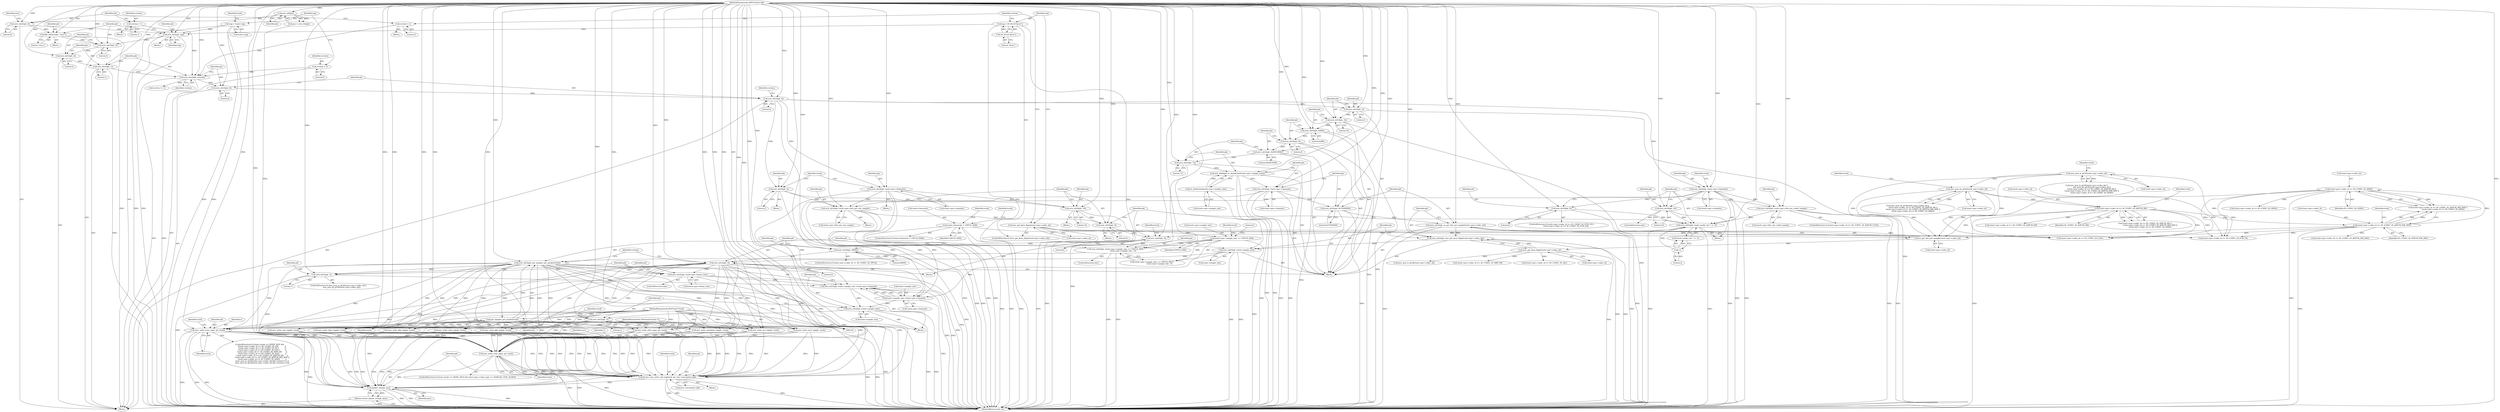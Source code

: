 digraph "1_FFmpeg_fa19fbcf712a6a6cc5a5cfdc3254a97b9bce6582@API" {
"1000612" [label="(Call,mov_write_wave_tag(s, pb, track))"];
"1000121" [label="(MethodParameterIn,AVFormatContext *s)"];
"1000314" [label="(Call,avio_wb32(pb, get_samples_per_packet(track)))"];
"1000309" [label="(Call,avio_wb32(pb, track->sample_size))"];
"1000301" [label="(Call,avio_wb32(pb, mov_get_lpcm_flags(track->par->codec_id)))"];
"1000293" [label="(Call,avio_wb32(pb, av_get_bits_per_sample(track->par->codec_id)))"];
"1000290" [label="(Call,avio_wb32(pb, 0x7F000000))"];
"1000283" [label="(Call,avio_wb32(pb, track->par->channels))"];
"1000275" [label="(Call,avio_wb64(pb, av_double2int(track->par->sample_rate)))"];
"1000272" [label="(Call,avio_wb32(pb, 72))"];
"1000269" [label="(Call,avio_wb32(pb, 0x00010000))"];
"1000266" [label="(Call,avio_wb16(pb, 0))"];
"1000263" [label="(Call,avio_wb16(pb, 0xfffe))"];
"1000260" [label="(Call,avio_wb16(pb, 16))"];
"1000257" [label="(Call,avio_wb16(pb, 3))"];
"1000249" [label="(Call,avio_wb32(pb, 0))"];
"1000246" [label="(Call,avio_wb16(pb, 0))"];
"1000243" [label="(Call,avio_wb16(pb, version))"];
"1000240" [label="(Call,avio_wb16(pb, 1))"];
"1000237" [label="(Call,avio_wb16(pb, 0))"];
"1000234" [label="(Call,avio_wb32(pb, 0))"];
"1000226" [label="(Call,ffio_wfourcc(pb, \"enca\"))"];
"1000216" [label="(Call,avio_wb32(pb, 0))"];
"1000129" [label="(Call,avio_tell(pb))"];
"1000122" [label="(MethodParameterIn,AVIOContext *pb)"];
"1000231" [label="(Call,avio_wl32(pb, tag))"];
"1000162" [label="(Call,tag = AV_RL32(\"lpcm\"))"];
"1000164" [label="(Call,AV_RL32(\"lpcm\"))"];
"1000136" [label="(Call,tag = track->tag)"];
"1000213" [label="(Call,version = 1)"];
"1000166" [label="(Call,version = 2)"];
"1000132" [label="(Call,version = 0)"];
"1000277" [label="(Call,av_double2int(track->par->sample_rate))"];
"1000295" [label="(Call,av_get_bits_per_sample(track->par->codec_id))"];
"1000156" [label="(Call,mov_get_lpcm_flags(track->par->codec_id))"];
"1000205" [label="(Call,track->par->codec_id == AV_CODEC_ID_QDM2)"];
"1000198" [label="(Call,track->par->codec_id == AV_CODEC_ID_ADPCM_IMA_WAV)"];
"1000190" [label="(Call,track->par->codec_id == AV_CODEC_ID_ADPCM_MS)"];
"1000183" [label="(Call,mov_pcm_be_gt16(track->par->codec_id))"];
"1000176" [label="(Call,mov_pcm_le_gt16(track->par->codec_id))"];
"1000303" [label="(Call,mov_get_lpcm_flags(track->par->codec_id))"];
"1000316" [label="(Call,get_samples_per_packet(track))"];
"1000124" [label="(MethodParameterIn,MOVTrack *track)"];
"1000517" [label="(Call,avio_wb32(pb, 2))"];
"1000512" [label="(Call,avio_wb32(pb, track->sample_size))"];
"1000501" [label="(Call,avio_wb32(pb, track->sample_size / track->par->channels))"];
"1000494" [label="(Call,avio_wb32(pb, track->par->frame_size))"];
"1000468" [label="(Call,avio_wb16(pb, 0))"];
"1000448" [label="(Call,avio_wb16(pb, 48000))"];
"1000437" [label="(Call,avio_wb16(pb, 0))"];
"1000434" [label="(Call,avio_wb16(pb, 0))"];
"1000422" [label="(Call,avio_wb16(pb, track->par->bits_per_raw_sample))"];
"1000410" [label="(Call,avio_wb16(pb, 2))"];
"1000401" [label="(Call,avio_wb16(pb, track->par->channels))"];
"1000431" [label="(Call,avio_wb16(pb, 16))"];
"1000373" [label="(Call,avio_wb16(pb, track->audio_vbr ? -2 : 0))"];
"1000350" [label="(Call,avio_wb16(pb, 8))"];
"1000327" [label="(Call,avio_wb16(pb, track->par->channels))"];
"1000370" [label="(Call,avio_wb16(pb, 16))"];
"1000362" [label="(Call,avio_wb16(pb, track->par->bits_per_coded_sample))"];
"1000379" [label="(Call,-2)"];
"1000452" [label="(Call,avio_wb16(pb, track->par->sample_rate <= UINT16_MAX ?\n                          track->par->sample_rate : 0))"];
"1000455" [label="(Call,track->par->sample_rate <= UINT16_MAX)"];
"1000149" [label="(Call,track->timescale > UINT16_MAX)"];
"1000490" [label="(Call,avio_wb32(pb, 1))"];
"1000503" [label="(Call,track->sample_size / track->par->channels)"];
"1000739" [label="(Call,mov_write_chan_tag(s, pb, track))"];
"1000750" [label="(Call,ff_mov_cenc_write_sinf_tag(track, pb, mov->encryption_kid))"];
"1000757" [label="(Call,update_size(pb, pos))"];
"1000756" [label="(Return,return update_size(pb, pos);)"];
"1000205" [label="(Call,track->par->codec_id == AV_CODEC_ID_QDM2)"];
"1000739" [label="(Call,mov_write_chan_tag(s, pb, track))"];
"1000148" [label="(ControlStructure,if (track->timescale > UINT16_MAX))"];
"1000227" [label="(Identifier,pb)"];
"1000316" [label="(Call,get_samples_per_packet(track))"];
"1000315" [label="(Identifier,pb)"];
"1000217" [label="(Identifier,pb)"];
"1000440" [label="(ControlStructure,if (track->par->codec_id == AV_CODEC_ID_OPUS))"];
"1000351" [label="(Identifier,pb)"];
"1000369" [label="(ControlStructure,else)"];
"1000615" [label="(Identifier,track)"];
"1000155" [label="(ControlStructure,if (mov_get_lpcm_flags(track->par->codec_id)))"];
"1000373" [label="(Call,avio_wb16(pb, track->audio_vbr ? -2 : 0))"];
"1000294" [label="(Identifier,pb)"];
"1000293" [label="(Call,avio_wb32(pb, av_get_bits_per_sample(track->par->codec_id)))"];
"1000328" [label="(Identifier,pb)"];
"1000422" [label="(Call,avio_wb16(pb, track->par->bits_per_raw_sample))"];
"1000461" [label="(Identifier,UINT16_MAX)"];
"1000218" [label="(Literal,0)"];
"1000584" [label="(Call,track->par->codec_id == AV_CODEC_ID_QDM2)"];
"1000354" [label="(ControlStructure,if (track->par->codec_id == AV_CODEC_ID_ADPCM_G726))"];
"1000317" [label="(Identifier,track)"];
"1000259" [label="(Literal,3)"];
"1000663" [label="(Call,mov_write_eac3_tag(pb, track))"];
"1000687" [label="(Call,mov_write_wfex_tag(s, pb, track))"];
"1000284" [label="(Identifier,pb)"];
"1000240" [label="(Call,avio_wb16(pb, 1))"];
"1000186" [label="(Identifier,track)"];
"1000374" [label="(Identifier,pb)"];
"1000410" [label="(Call,avio_wb16(pb, 2))"];
"1000276" [label="(Identifier,pb)"];
"1000568" [label="(Call,track->par->codec_id == AV_CODEC_ID_ADPCM_MS)"];
"1000272" [label="(Call,avio_wb32(pb, 72))"];
"1000295" [label="(Call,av_get_bits_per_sample(track->par->codec_id))"];
"1000204" [label="(Identifier,AV_CODEC_ID_ADPCM_IMA_WAV)"];
"1000177" [label="(Call,track->par->codec_id)"];
"1000478" [label="(Call,mov_pcm_le_gt16(track->par->codec_id))"];
"1000290" [label="(Call,avio_wb32(pb, 0x7F000000))"];
"1000248" [label="(Literal,0)"];
"1000614" [label="(Identifier,pb)"];
"1000329" [label="(Call,track->par->channels)"];
"1000363" [label="(Identifier,pb)"];
"1000386" [label="(Call,track->par->codec_id == AV_CODEC_ID_FLAC)"];
"1000291" [label="(Identifier,pb)"];
"1000273" [label="(Identifier,pb)"];
"1000350" [label="(Call,avio_wb16(pb, 8))"];
"1000632" [label="(Call,track->par->codec_id == AV_CODEC_ID_AMR_NB)"];
"1000375" [label="(Call,track->audio_vbr ? -2 : 0)"];
"1000613" [label="(Identifier,s)"];
"1000191" [label="(Call,track->par->codec_id)"];
"1000124" [label="(MethodParameterIn,MOVTrack *track)"];
"1000167" [label="(Identifier,version)"];
"1000157" [label="(Call,track->par->codec_id)"];
"1000251" [label="(Literal,0)"];
"1000423" [label="(Identifier,pb)"];
"1000741" [label="(Identifier,pb)"];
"1000154" [label="(Block,)"];
"1000464" [label="(Identifier,track)"];
"1000371" [label="(Identifier,pb)"];
"1000336" [label="(Call,track->par->codec_id == AV_CODEC_ID_PCM_U8)"];
"1000254" [label="(Identifier,version)"];
"1000190" [label="(Call,track->par->codec_id == AV_CODEC_ID_ADPCM_MS)"];
"1000467" [label="(Literal,0)"];
"1000751" [label="(Identifier,track)"];
"1000512" [label="(Call,avio_wb32(pb, track->sample_size))"];
"1000501" [label="(Call,avio_wb32(pb, track->sample_size / track->par->channels))"];
"1000193" [label="(Identifier,track)"];
"1000401" [label="(Call,avio_wb16(pb, track->par->channels))"];
"1000451" [label="(ControlStructure,else)"];
"1000758" [label="(Identifier,pb)"];
"1000176" [label="(Call,mov_pcm_le_gt16(track->par->codec_id))"];
"1000182" [label="(Call,mov_pcm_be_gt16(track->par->codec_id) ||\n                   track->par->codec_id == AV_CODEC_ID_ADPCM_MS ||\n                   track->par->codec_id == AV_CODEC_ID_ADPCM_IMA_WAV ||\n                   track->par->codec_id == AV_CODEC_ID_QDM2)"];
"1000253" [label="(Call,version == 2)"];
"1000236" [label="(Literal,0)"];
"1000296" [label="(Call,track->par->codec_id)"];
"1000496" [label="(Call,track->par->frame_size)"];
"1000211" [label="(Identifier,AV_CODEC_ID_QDM2)"];
"1000491" [label="(Identifier,pb)"];
"1000432" [label="(Identifier,pb)"];
"1000612" [label="(Call,mov_write_wave_tag(s, pb, track))"];
"1000334" [label="(ControlStructure,if (track->par->codec_id == AV_CODEC_ID_PCM_U8 ||\n                track->par->codec_id == AV_CODEC_ID_PCM_S8))"];
"1000225" [label="(Block,)"];
"1000493" [label="(ControlStructure,else)"];
"1000433" [label="(Literal,16)"];
"1000476" [label="(ControlStructure,if (mov_pcm_le_gt16(track->par->codec_id) ||\n            mov_pcm_be_gt16(track->par->codec_id)))"];
"1000162" [label="(Call,tag = AV_RL32(\"lpcm\"))"];
"1000517" [label="(Call,avio_wb32(pb, 2))"];
"1000437" [label="(Call,avio_wb16(pb, 0))"];
"1000444" [label="(Identifier,track)"];
"1000383" [label="(Block,)"];
"1000267" [label="(Identifier,pb)"];
"1000285" [label="(Call,track->par->channels)"];
"1000153" [label="(Identifier,UINT16_MAX)"];
"1000494" [label="(Call,avio_wb32(pb, track->par->frame_size))"];
"1000250" [label="(Identifier,pb)"];
"1000150" [label="(Call,track->timescale)"];
"1000700" [label="(Call,mov_write_dfla_tag(pb, track))"];
"1000326" [label="(Block,)"];
"1000164" [label="(Call,AV_RL32(\"lpcm\"))"];
"1000232" [label="(Identifier,pb)"];
"1000352" [label="(Literal,8)"];
"1000238" [label="(Identifier,pb)"];
"1000222" [label="(Identifier,mov)"];
"1000756" [label="(Return,return update_size(pb, pos);)"];
"1000165" [label="(Literal,\"lpcm\")"];
"1000729" [label="(Identifier,track)"];
"1000199" [label="(Call,track->par->codec_id)"];
"1000370" [label="(Call,avio_wb16(pb, 16))"];
"1000121" [label="(MethodParameterIn,AVFormatContext *s)"];
"1000456" [label="(Call,track->par->sample_rate)"];
"1000431" [label="(Call,avio_wb16(pb, 16))"];
"1000400" [label="(Block,)"];
"1000130" [label="(Identifier,pb)"];
"1000129" [label="(Call,avio_tell(pb))"];
"1000417" [label="(Identifier,track)"];
"1000430" [label="(Block,)"];
"1000314" [label="(Call,avio_wb32(pb, get_samples_per_packet(track)))"];
"1000502" [label="(Identifier,pb)"];
"1000753" [label="(Call,mov->encryption_kid)"];
"1000197" [label="(Call,track->par->codec_id == AV_CODEC_ID_ADPCM_IMA_WAV ||\n                   track->par->codec_id == AV_CODEC_ID_QDM2)"];
"1000675" [label="(Call,mov_write_extradata_tag(pb, track))"];
"1000339" [label="(Identifier,track)"];
"1000168" [label="(Literal,2)"];
"1000268" [label="(Literal,0)"];
"1000379" [label="(Call,-2)"];
"1000372" [label="(Literal,16)"];
"1000274" [label="(Literal,72)"];
"1000234" [label="(Call,avio_wb32(pb, 0))"];
"1000362" [label="(Call,avio_wb16(pb, track->par->bits_per_coded_sample))"];
"1000249" [label="(Call,avio_wb32(pb, 0))"];
"1000402" [label="(Identifier,pb)"];
"1000122" [label="(MethodParameterIn,AVIOContext *pb)"];
"1000301" [label="(Call,avio_wb32(pb, mov_get_lpcm_flags(track->par->codec_id)))"];
"1000520" [label="(ControlStructure,if (track->mode == MODE_MOV &&\n        (track->par->codec_id == AV_CODEC_ID_AAC           ||\n         track->par->codec_id == AV_CODEC_ID_AC3           ||\n         track->par->codec_id == AV_CODEC_ID_EAC3          ||\n         track->par->codec_id == AV_CODEC_ID_AMR_NB        ||\n         track->par->codec_id == AV_CODEC_ID_ALAC          ||\n         track->par->codec_id == AV_CODEC_ID_ADPCM_MS      ||\n         track->par->codec_id == AV_CODEC_ID_ADPCM_IMA_WAV ||\n         track->par->codec_id == AV_CODEC_ID_QDM2          ||\n         (mov_pcm_le_gt16(track->par->codec_id) && version==1) ||\n         (mov_pcm_be_gt16(track->par->codec_id) && version==1))))"];
"1000327" [label="(Call,avio_wb16(pb, track->par->channels))"];
"1000226" [label="(Call,ffio_wfourcc(pb, \"enca\"))"];
"1000746" [label="(Identifier,mov)"];
"1000503" [label="(Call,track->sample_size / track->par->channels)"];
"1000518" [label="(Identifier,pb)"];
"1000233" [label="(Identifier,tag)"];
"1000206" [label="(Call,track->par->codec_id)"];
"1000237" [label="(Call,avio_wb16(pb, 0))"];
"1000277" [label="(Call,av_double2int(track->par->sample_rate))"];
"1000159" [label="(Identifier,track)"];
"1000241" [label="(Identifier,pb)"];
"1000750" [label="(Call,ff_mov_cenc_write_sinf_tag(track, pb, mov->encryption_kid))"];
"1000257" [label="(Call,avio_wb16(pb, 3))"];
"1000265" [label="(Literal,0xfffe)"];
"1000411" [label="(Identifier,pb)"];
"1000235" [label="(Identifier,pb)"];
"1000454" [label="(Call,track->par->sample_rate <= UINT16_MAX ?\n                          track->par->sample_rate : 0)"];
"1000262" [label="(Literal,16)"];
"1000740" [label="(Identifier,s)"];
"1000712" [label="(Call,mov_write_dops_tag(pb, track))"];
"1000244" [label="(Identifier,pb)"];
"1000125" [label="(Block,)"];
"1000243" [label="(Call,avio_wb16(pb, version))"];
"1000449" [label="(Identifier,pb)"];
"1000439" [label="(Literal,0)"];
"1000470" [label="(Literal,0)"];
"1000424" [label="(Call,track->par->bits_per_raw_sample)"];
"1000137" [label="(Identifier,tag)"];
"1000436" [label="(Literal,0)"];
"1000173" [label="(Identifier,track)"];
"1000752" [label="(Identifier,pb)"];
"1000127" [label="(Call,pos = avio_tell(pb))"];
"1000412" [label="(Literal,2)"];
"1000215" [label="(Literal,1)"];
"1000455" [label="(Call,track->par->sample_rate <= UINT16_MAX)"];
"1000507" [label="(Call,track->par->channels)"];
"1000319" [label="(Block,)"];
"1000231" [label="(Call,avio_wl32(pb, tag))"];
"1000198" [label="(Call,track->par->codec_id == AV_CODEC_ID_ADPCM_IMA_WAV)"];
"1000639" [label="(Call,mov_write_amr_tag(pb, track))"];
"1000495" [label="(Identifier,pb)"];
"1000230" [label="(Block,)"];
"1000468" [label="(Call,avio_wb16(pb, 0))"];
"1000490" [label="(Call,avio_wb32(pb, 1))"];
"1000469" [label="(Identifier,pb)"];
"1000214" [label="(Identifier,version)"];
"1000519" [label="(Literal,2)"];
"1000421" [label="(Block,)"];
"1000403" [label="(Call,track->par->channels)"];
"1000434" [label="(Call,avio_wb16(pb, 0))"];
"1000201" [label="(Identifier,track)"];
"1000189" [label="(Call,track->par->codec_id == AV_CODEC_ID_ADPCM_MS ||\n                   track->par->codec_id == AV_CODEC_ID_ADPCM_IMA_WAV ||\n                   track->par->codec_id == AV_CODEC_ID_QDM2)"];
"1000269" [label="(Call,avio_wb32(pb, 0x00010000))"];
"1000260" [label="(Call,avio_wb16(pb, 16))"];
"1000228" [label="(Literal,\"enca\")"];
"1000246" [label="(Call,avio_wb16(pb, 0))"];
"1000448" [label="(Call,avio_wb16(pb, 48000))"];
"1000138" [label="(Call,track->tag)"];
"1000438" [label="(Identifier,pb)"];
"1000309" [label="(Call,avio_wb32(pb, track->sample_size))"];
"1000245" [label="(Identifier,version)"];
"1000524" [label="(Identifier,track)"];
"1000261" [label="(Identifier,pb)"];
"1000175" [label="(Call,mov_pcm_le_gt16(track->par->codec_id) ||\n                   mov_pcm_be_gt16(track->par->codec_id) ||\n                   track->par->codec_id == AV_CODEC_ID_ADPCM_MS ||\n                   track->par->codec_id == AV_CODEC_ID_ADPCM_IMA_WAV ||\n                   track->par->codec_id == AV_CODEC_ID_QDM2)"];
"1000528" [label="(Call,track->par->codec_id == AV_CODEC_ID_AAC)"];
"1000450" [label="(Literal,48000)"];
"1000208" [label="(Identifier,track)"];
"1000380" [label="(Literal,2)"];
"1000275" [label="(Call,avio_wb64(pb, av_double2int(track->par->sample_rate)))"];
"1000256" [label="(Block,)"];
"1000163" [label="(Identifier,tag)"];
"1000278" [label="(Call,track->par->sample_rate)"];
"1000196" [label="(Identifier,AV_CODEC_ID_ADPCM_MS)"];
"1000149" [label="(Call,track->timescale > UINT16_MAX)"];
"1000749" [label="(Block,)"];
"1000302" [label="(Identifier,pb)"];
"1000216" [label="(Call,avio_wb32(pb, 0))"];
"1000651" [label="(Call,mov_write_ac3_tag(pb, track))"];
"1000475" [label="(Block,)"];
"1000504" [label="(Call,track->sample_size)"];
"1000409" [label="(Block,)"];
"1000271" [label="(Literal,0x00010000)"];
"1000364" [label="(Call,track->par->bits_per_coded_sample)"];
"1000311" [label="(Call,track->sample_size)"];
"1000166" [label="(Call,version = 2)"];
"1000270" [label="(Identifier,pb)"];
"1000453" [label="(Identifier,pb)"];
"1000757" [label="(Call,update_size(pb, pos))"];
"1000627" [label="(Call,mov_write_esds_tag(pb, track))"];
"1000239" [label="(Literal,0)"];
"1000514" [label="(Call,track->sample_size)"];
"1000213" [label="(Call,version = 1)"];
"1000473" [label="(Identifier,version)"];
"1000435" [label="(Identifier,pb)"];
"1000242" [label="(Literal,1)"];
"1000144" [label="(Identifier,track)"];
"1000725" [label="(ControlStructure,if (track->mode == MODE_MOV && track->par->codec_type == AVMEDIA_TYPE_AUDIO))"];
"1000264" [label="(Identifier,pb)"];
"1000258" [label="(Identifier,pb)"];
"1000132" [label="(Call,version = 0)"];
"1000760" [label="(MethodReturn,static int)"];
"1000292" [label="(Literal,0x7F000000)"];
"1000212" [label="(Block,)"];
"1000310" [label="(Identifier,pb)"];
"1000156" [label="(Call,mov_get_lpcm_flags(track->par->codec_id))"];
"1000492" [label="(Literal,1)"];
"1000303" [label="(Call,mov_get_lpcm_flags(track->par->codec_id))"];
"1000304" [label="(Call,track->par->codec_id)"];
"1000247" [label="(Identifier,pb)"];
"1000283" [label="(Call,avio_wb32(pb, track->par->channels))"];
"1000266" [label="(Call,avio_wb16(pb, 0))"];
"1000263" [label="(Call,avio_wb16(pb, 0xfffe))"];
"1000133" [label="(Identifier,version)"];
"1000184" [label="(Call,track->par->codec_id)"];
"1000742" [label="(Identifier,track)"];
"1000136" [label="(Call,tag = track->tag)"];
"1000722" [label="(Call,mov_write_glbl_tag(pb, track))"];
"1000576" [label="(Call,track->par->codec_id == AV_CODEC_ID_ADPCM_IMA_WAV)"];
"1000183" [label="(Call,mov_pcm_be_gt16(track->par->codec_id))"];
"1000134" [label="(Literal,0)"];
"1000759" [label="(Identifier,pos)"];
"1000513" [label="(Identifier,pb)"];
"1000452" [label="(Call,avio_wb16(pb, track->par->sample_rate <= UINT16_MAX ?\n                          track->par->sample_rate : 0))"];
"1000612" -> "1000520"  [label="AST: "];
"1000612" -> "1000615"  [label="CFG: "];
"1000613" -> "1000612"  [label="AST: "];
"1000614" -> "1000612"  [label="AST: "];
"1000615" -> "1000612"  [label="AST: "];
"1000729" -> "1000612"  [label="CFG: "];
"1000612" -> "1000760"  [label="DDG: "];
"1000612" -> "1000760"  [label="DDG: "];
"1000612" -> "1000760"  [label="DDG: "];
"1000121" -> "1000612"  [label="DDG: "];
"1000314" -> "1000612"  [label="DDG: "];
"1000517" -> "1000612"  [label="DDG: "];
"1000468" -> "1000612"  [label="DDG: "];
"1000122" -> "1000612"  [label="DDG: "];
"1000316" -> "1000612"  [label="DDG: "];
"1000124" -> "1000612"  [label="DDG: "];
"1000612" -> "1000739"  [label="DDG: "];
"1000612" -> "1000739"  [label="DDG: "];
"1000612" -> "1000739"  [label="DDG: "];
"1000612" -> "1000750"  [label="DDG: "];
"1000612" -> "1000750"  [label="DDG: "];
"1000612" -> "1000757"  [label="DDG: "];
"1000121" -> "1000120"  [label="AST: "];
"1000121" -> "1000760"  [label="DDG: "];
"1000121" -> "1000687"  [label="DDG: "];
"1000121" -> "1000739"  [label="DDG: "];
"1000314" -> "1000256"  [label="AST: "];
"1000314" -> "1000316"  [label="CFG: "];
"1000315" -> "1000314"  [label="AST: "];
"1000316" -> "1000314"  [label="AST: "];
"1000473" -> "1000314"  [label="CFG: "];
"1000314" -> "1000760"  [label="DDG: "];
"1000314" -> "1000760"  [label="DDG: "];
"1000309" -> "1000314"  [label="DDG: "];
"1000122" -> "1000314"  [label="DDG: "];
"1000316" -> "1000314"  [label="DDG: "];
"1000314" -> "1000490"  [label="DDG: "];
"1000314" -> "1000494"  [label="DDG: "];
"1000314" -> "1000627"  [label="DDG: "];
"1000314" -> "1000639"  [label="DDG: "];
"1000314" -> "1000651"  [label="DDG: "];
"1000314" -> "1000663"  [label="DDG: "];
"1000314" -> "1000675"  [label="DDG: "];
"1000314" -> "1000687"  [label="DDG: "];
"1000314" -> "1000700"  [label="DDG: "];
"1000314" -> "1000712"  [label="DDG: "];
"1000314" -> "1000722"  [label="DDG: "];
"1000314" -> "1000739"  [label="DDG: "];
"1000314" -> "1000750"  [label="DDG: "];
"1000314" -> "1000757"  [label="DDG: "];
"1000309" -> "1000256"  [label="AST: "];
"1000309" -> "1000311"  [label="CFG: "];
"1000310" -> "1000309"  [label="AST: "];
"1000311" -> "1000309"  [label="AST: "];
"1000315" -> "1000309"  [label="CFG: "];
"1000309" -> "1000760"  [label="DDG: "];
"1000309" -> "1000760"  [label="DDG: "];
"1000301" -> "1000309"  [label="DDG: "];
"1000122" -> "1000309"  [label="DDG: "];
"1000309" -> "1000503"  [label="DDG: "];
"1000301" -> "1000256"  [label="AST: "];
"1000301" -> "1000303"  [label="CFG: "];
"1000302" -> "1000301"  [label="AST: "];
"1000303" -> "1000301"  [label="AST: "];
"1000310" -> "1000301"  [label="CFG: "];
"1000301" -> "1000760"  [label="DDG: "];
"1000301" -> "1000760"  [label="DDG: "];
"1000293" -> "1000301"  [label="DDG: "];
"1000122" -> "1000301"  [label="DDG: "];
"1000303" -> "1000301"  [label="DDG: "];
"1000293" -> "1000256"  [label="AST: "];
"1000293" -> "1000295"  [label="CFG: "];
"1000294" -> "1000293"  [label="AST: "];
"1000295" -> "1000293"  [label="AST: "];
"1000302" -> "1000293"  [label="CFG: "];
"1000293" -> "1000760"  [label="DDG: "];
"1000293" -> "1000760"  [label="DDG: "];
"1000290" -> "1000293"  [label="DDG: "];
"1000122" -> "1000293"  [label="DDG: "];
"1000295" -> "1000293"  [label="DDG: "];
"1000290" -> "1000256"  [label="AST: "];
"1000290" -> "1000292"  [label="CFG: "];
"1000291" -> "1000290"  [label="AST: "];
"1000292" -> "1000290"  [label="AST: "];
"1000294" -> "1000290"  [label="CFG: "];
"1000290" -> "1000760"  [label="DDG: "];
"1000283" -> "1000290"  [label="DDG: "];
"1000122" -> "1000290"  [label="DDG: "];
"1000283" -> "1000256"  [label="AST: "];
"1000283" -> "1000285"  [label="CFG: "];
"1000284" -> "1000283"  [label="AST: "];
"1000285" -> "1000283"  [label="AST: "];
"1000291" -> "1000283"  [label="CFG: "];
"1000283" -> "1000760"  [label="DDG: "];
"1000283" -> "1000760"  [label="DDG: "];
"1000275" -> "1000283"  [label="DDG: "];
"1000122" -> "1000283"  [label="DDG: "];
"1000283" -> "1000503"  [label="DDG: "];
"1000275" -> "1000256"  [label="AST: "];
"1000275" -> "1000277"  [label="CFG: "];
"1000276" -> "1000275"  [label="AST: "];
"1000277" -> "1000275"  [label="AST: "];
"1000284" -> "1000275"  [label="CFG: "];
"1000275" -> "1000760"  [label="DDG: "];
"1000275" -> "1000760"  [label="DDG: "];
"1000272" -> "1000275"  [label="DDG: "];
"1000122" -> "1000275"  [label="DDG: "];
"1000277" -> "1000275"  [label="DDG: "];
"1000272" -> "1000256"  [label="AST: "];
"1000272" -> "1000274"  [label="CFG: "];
"1000273" -> "1000272"  [label="AST: "];
"1000274" -> "1000272"  [label="AST: "];
"1000276" -> "1000272"  [label="CFG: "];
"1000272" -> "1000760"  [label="DDG: "];
"1000269" -> "1000272"  [label="DDG: "];
"1000122" -> "1000272"  [label="DDG: "];
"1000269" -> "1000256"  [label="AST: "];
"1000269" -> "1000271"  [label="CFG: "];
"1000270" -> "1000269"  [label="AST: "];
"1000271" -> "1000269"  [label="AST: "];
"1000273" -> "1000269"  [label="CFG: "];
"1000269" -> "1000760"  [label="DDG: "];
"1000266" -> "1000269"  [label="DDG: "];
"1000122" -> "1000269"  [label="DDG: "];
"1000266" -> "1000256"  [label="AST: "];
"1000266" -> "1000268"  [label="CFG: "];
"1000267" -> "1000266"  [label="AST: "];
"1000268" -> "1000266"  [label="AST: "];
"1000270" -> "1000266"  [label="CFG: "];
"1000266" -> "1000760"  [label="DDG: "];
"1000263" -> "1000266"  [label="DDG: "];
"1000122" -> "1000266"  [label="DDG: "];
"1000263" -> "1000256"  [label="AST: "];
"1000263" -> "1000265"  [label="CFG: "];
"1000264" -> "1000263"  [label="AST: "];
"1000265" -> "1000263"  [label="AST: "];
"1000267" -> "1000263"  [label="CFG: "];
"1000263" -> "1000760"  [label="DDG: "];
"1000260" -> "1000263"  [label="DDG: "];
"1000122" -> "1000263"  [label="DDG: "];
"1000260" -> "1000256"  [label="AST: "];
"1000260" -> "1000262"  [label="CFG: "];
"1000261" -> "1000260"  [label="AST: "];
"1000262" -> "1000260"  [label="AST: "];
"1000264" -> "1000260"  [label="CFG: "];
"1000260" -> "1000760"  [label="DDG: "];
"1000257" -> "1000260"  [label="DDG: "];
"1000122" -> "1000260"  [label="DDG: "];
"1000257" -> "1000256"  [label="AST: "];
"1000257" -> "1000259"  [label="CFG: "];
"1000258" -> "1000257"  [label="AST: "];
"1000259" -> "1000257"  [label="AST: "];
"1000261" -> "1000257"  [label="CFG: "];
"1000257" -> "1000760"  [label="DDG: "];
"1000249" -> "1000257"  [label="DDG: "];
"1000122" -> "1000257"  [label="DDG: "];
"1000249" -> "1000125"  [label="AST: "];
"1000249" -> "1000251"  [label="CFG: "];
"1000250" -> "1000249"  [label="AST: "];
"1000251" -> "1000249"  [label="AST: "];
"1000254" -> "1000249"  [label="CFG: "];
"1000249" -> "1000760"  [label="DDG: "];
"1000246" -> "1000249"  [label="DDG: "];
"1000122" -> "1000249"  [label="DDG: "];
"1000249" -> "1000327"  [label="DDG: "];
"1000249" -> "1000401"  [label="DDG: "];
"1000249" -> "1000410"  [label="DDG: "];
"1000246" -> "1000125"  [label="AST: "];
"1000246" -> "1000248"  [label="CFG: "];
"1000247" -> "1000246"  [label="AST: "];
"1000248" -> "1000246"  [label="AST: "];
"1000250" -> "1000246"  [label="CFG: "];
"1000243" -> "1000246"  [label="DDG: "];
"1000122" -> "1000246"  [label="DDG: "];
"1000243" -> "1000125"  [label="AST: "];
"1000243" -> "1000245"  [label="CFG: "];
"1000244" -> "1000243"  [label="AST: "];
"1000245" -> "1000243"  [label="AST: "];
"1000247" -> "1000243"  [label="CFG: "];
"1000243" -> "1000760"  [label="DDG: "];
"1000240" -> "1000243"  [label="DDG: "];
"1000122" -> "1000243"  [label="DDG: "];
"1000213" -> "1000243"  [label="DDG: "];
"1000166" -> "1000243"  [label="DDG: "];
"1000132" -> "1000243"  [label="DDG: "];
"1000243" -> "1000253"  [label="DDG: "];
"1000240" -> "1000125"  [label="AST: "];
"1000240" -> "1000242"  [label="CFG: "];
"1000241" -> "1000240"  [label="AST: "];
"1000242" -> "1000240"  [label="AST: "];
"1000244" -> "1000240"  [label="CFG: "];
"1000240" -> "1000760"  [label="DDG: "];
"1000237" -> "1000240"  [label="DDG: "];
"1000122" -> "1000240"  [label="DDG: "];
"1000237" -> "1000125"  [label="AST: "];
"1000237" -> "1000239"  [label="CFG: "];
"1000238" -> "1000237"  [label="AST: "];
"1000239" -> "1000237"  [label="AST: "];
"1000241" -> "1000237"  [label="CFG: "];
"1000234" -> "1000237"  [label="DDG: "];
"1000122" -> "1000237"  [label="DDG: "];
"1000234" -> "1000125"  [label="AST: "];
"1000234" -> "1000236"  [label="CFG: "];
"1000235" -> "1000234"  [label="AST: "];
"1000236" -> "1000234"  [label="AST: "];
"1000238" -> "1000234"  [label="CFG: "];
"1000226" -> "1000234"  [label="DDG: "];
"1000231" -> "1000234"  [label="DDG: "];
"1000122" -> "1000234"  [label="DDG: "];
"1000226" -> "1000225"  [label="AST: "];
"1000226" -> "1000228"  [label="CFG: "];
"1000227" -> "1000226"  [label="AST: "];
"1000228" -> "1000226"  [label="AST: "];
"1000235" -> "1000226"  [label="CFG: "];
"1000226" -> "1000760"  [label="DDG: "];
"1000216" -> "1000226"  [label="DDG: "];
"1000122" -> "1000226"  [label="DDG: "];
"1000216" -> "1000125"  [label="AST: "];
"1000216" -> "1000218"  [label="CFG: "];
"1000217" -> "1000216"  [label="AST: "];
"1000218" -> "1000216"  [label="AST: "];
"1000222" -> "1000216"  [label="CFG: "];
"1000129" -> "1000216"  [label="DDG: "];
"1000122" -> "1000216"  [label="DDG: "];
"1000216" -> "1000231"  [label="DDG: "];
"1000129" -> "1000127"  [label="AST: "];
"1000129" -> "1000130"  [label="CFG: "];
"1000130" -> "1000129"  [label="AST: "];
"1000127" -> "1000129"  [label="CFG: "];
"1000129" -> "1000127"  [label="DDG: "];
"1000122" -> "1000129"  [label="DDG: "];
"1000122" -> "1000120"  [label="AST: "];
"1000122" -> "1000760"  [label="DDG: "];
"1000122" -> "1000231"  [label="DDG: "];
"1000122" -> "1000327"  [label="DDG: "];
"1000122" -> "1000350"  [label="DDG: "];
"1000122" -> "1000362"  [label="DDG: "];
"1000122" -> "1000370"  [label="DDG: "];
"1000122" -> "1000373"  [label="DDG: "];
"1000122" -> "1000401"  [label="DDG: "];
"1000122" -> "1000410"  [label="DDG: "];
"1000122" -> "1000422"  [label="DDG: "];
"1000122" -> "1000431"  [label="DDG: "];
"1000122" -> "1000434"  [label="DDG: "];
"1000122" -> "1000437"  [label="DDG: "];
"1000122" -> "1000448"  [label="DDG: "];
"1000122" -> "1000452"  [label="DDG: "];
"1000122" -> "1000468"  [label="DDG: "];
"1000122" -> "1000490"  [label="DDG: "];
"1000122" -> "1000494"  [label="DDG: "];
"1000122" -> "1000501"  [label="DDG: "];
"1000122" -> "1000512"  [label="DDG: "];
"1000122" -> "1000517"  [label="DDG: "];
"1000122" -> "1000627"  [label="DDG: "];
"1000122" -> "1000639"  [label="DDG: "];
"1000122" -> "1000651"  [label="DDG: "];
"1000122" -> "1000663"  [label="DDG: "];
"1000122" -> "1000675"  [label="DDG: "];
"1000122" -> "1000687"  [label="DDG: "];
"1000122" -> "1000700"  [label="DDG: "];
"1000122" -> "1000712"  [label="DDG: "];
"1000122" -> "1000722"  [label="DDG: "];
"1000122" -> "1000739"  [label="DDG: "];
"1000122" -> "1000750"  [label="DDG: "];
"1000122" -> "1000757"  [label="DDG: "];
"1000231" -> "1000230"  [label="AST: "];
"1000231" -> "1000233"  [label="CFG: "];
"1000232" -> "1000231"  [label="AST: "];
"1000233" -> "1000231"  [label="AST: "];
"1000235" -> "1000231"  [label="CFG: "];
"1000231" -> "1000760"  [label="DDG: "];
"1000231" -> "1000760"  [label="DDG: "];
"1000162" -> "1000231"  [label="DDG: "];
"1000136" -> "1000231"  [label="DDG: "];
"1000162" -> "1000155"  [label="AST: "];
"1000162" -> "1000164"  [label="CFG: "];
"1000163" -> "1000162"  [label="AST: "];
"1000164" -> "1000162"  [label="AST: "];
"1000167" -> "1000162"  [label="CFG: "];
"1000162" -> "1000760"  [label="DDG: "];
"1000162" -> "1000760"  [label="DDG: "];
"1000164" -> "1000162"  [label="DDG: "];
"1000164" -> "1000165"  [label="CFG: "];
"1000165" -> "1000164"  [label="AST: "];
"1000136" -> "1000125"  [label="AST: "];
"1000136" -> "1000138"  [label="CFG: "];
"1000137" -> "1000136"  [label="AST: "];
"1000138" -> "1000136"  [label="AST: "];
"1000144" -> "1000136"  [label="CFG: "];
"1000136" -> "1000760"  [label="DDG: "];
"1000136" -> "1000760"  [label="DDG: "];
"1000213" -> "1000212"  [label="AST: "];
"1000213" -> "1000215"  [label="CFG: "];
"1000214" -> "1000213"  [label="AST: "];
"1000215" -> "1000213"  [label="AST: "];
"1000217" -> "1000213"  [label="CFG: "];
"1000166" -> "1000154"  [label="AST: "];
"1000166" -> "1000168"  [label="CFG: "];
"1000167" -> "1000166"  [label="AST: "];
"1000168" -> "1000166"  [label="AST: "];
"1000217" -> "1000166"  [label="CFG: "];
"1000132" -> "1000125"  [label="AST: "];
"1000132" -> "1000134"  [label="CFG: "];
"1000133" -> "1000132"  [label="AST: "];
"1000134" -> "1000132"  [label="AST: "];
"1000137" -> "1000132"  [label="CFG: "];
"1000277" -> "1000278"  [label="CFG: "];
"1000278" -> "1000277"  [label="AST: "];
"1000277" -> "1000760"  [label="DDG: "];
"1000295" -> "1000296"  [label="CFG: "];
"1000296" -> "1000295"  [label="AST: "];
"1000156" -> "1000295"  [label="DDG: "];
"1000205" -> "1000295"  [label="DDG: "];
"1000183" -> "1000295"  [label="DDG: "];
"1000190" -> "1000295"  [label="DDG: "];
"1000198" -> "1000295"  [label="DDG: "];
"1000176" -> "1000295"  [label="DDG: "];
"1000295" -> "1000303"  [label="DDG: "];
"1000156" -> "1000155"  [label="AST: "];
"1000156" -> "1000157"  [label="CFG: "];
"1000157" -> "1000156"  [label="AST: "];
"1000163" -> "1000156"  [label="CFG: "];
"1000167" -> "1000156"  [label="CFG: "];
"1000156" -> "1000760"  [label="DDG: "];
"1000156" -> "1000336"  [label="DDG: "];
"1000156" -> "1000386"  [label="DDG: "];
"1000205" -> "1000197"  [label="AST: "];
"1000205" -> "1000211"  [label="CFG: "];
"1000206" -> "1000205"  [label="AST: "];
"1000211" -> "1000205"  [label="AST: "];
"1000197" -> "1000205"  [label="CFG: "];
"1000205" -> "1000760"  [label="DDG: "];
"1000205" -> "1000197"  [label="DDG: "];
"1000205" -> "1000197"  [label="DDG: "];
"1000198" -> "1000205"  [label="DDG: "];
"1000205" -> "1000336"  [label="DDG: "];
"1000205" -> "1000386"  [label="DDG: "];
"1000205" -> "1000584"  [label="DDG: "];
"1000198" -> "1000197"  [label="AST: "];
"1000198" -> "1000204"  [label="CFG: "];
"1000199" -> "1000198"  [label="AST: "];
"1000204" -> "1000198"  [label="AST: "];
"1000208" -> "1000198"  [label="CFG: "];
"1000197" -> "1000198"  [label="CFG: "];
"1000198" -> "1000760"  [label="DDG: "];
"1000198" -> "1000197"  [label="DDG: "];
"1000198" -> "1000197"  [label="DDG: "];
"1000190" -> "1000198"  [label="DDG: "];
"1000198" -> "1000336"  [label="DDG: "];
"1000198" -> "1000386"  [label="DDG: "];
"1000198" -> "1000576"  [label="DDG: "];
"1000190" -> "1000189"  [label="AST: "];
"1000190" -> "1000196"  [label="CFG: "];
"1000191" -> "1000190"  [label="AST: "];
"1000196" -> "1000190"  [label="AST: "];
"1000201" -> "1000190"  [label="CFG: "];
"1000189" -> "1000190"  [label="CFG: "];
"1000190" -> "1000760"  [label="DDG: "];
"1000190" -> "1000189"  [label="DDG: "];
"1000190" -> "1000189"  [label="DDG: "];
"1000183" -> "1000190"  [label="DDG: "];
"1000190" -> "1000336"  [label="DDG: "];
"1000190" -> "1000386"  [label="DDG: "];
"1000190" -> "1000568"  [label="DDG: "];
"1000183" -> "1000182"  [label="AST: "];
"1000183" -> "1000184"  [label="CFG: "];
"1000184" -> "1000183"  [label="AST: "];
"1000193" -> "1000183"  [label="CFG: "];
"1000182" -> "1000183"  [label="CFG: "];
"1000183" -> "1000182"  [label="DDG: "];
"1000176" -> "1000183"  [label="DDG: "];
"1000183" -> "1000336"  [label="DDG: "];
"1000183" -> "1000386"  [label="DDG: "];
"1000176" -> "1000175"  [label="AST: "];
"1000176" -> "1000177"  [label="CFG: "];
"1000177" -> "1000176"  [label="AST: "];
"1000186" -> "1000176"  [label="CFG: "];
"1000175" -> "1000176"  [label="CFG: "];
"1000176" -> "1000175"  [label="DDG: "];
"1000176" -> "1000336"  [label="DDG: "];
"1000176" -> "1000386"  [label="DDG: "];
"1000303" -> "1000304"  [label="CFG: "];
"1000304" -> "1000303"  [label="AST: "];
"1000303" -> "1000760"  [label="DDG: "];
"1000303" -> "1000478"  [label="DDG: "];
"1000303" -> "1000528"  [label="DDG: "];
"1000303" -> "1000632"  [label="DDG: "];
"1000316" -> "1000317"  [label="CFG: "];
"1000317" -> "1000316"  [label="AST: "];
"1000316" -> "1000760"  [label="DDG: "];
"1000124" -> "1000316"  [label="DDG: "];
"1000316" -> "1000627"  [label="DDG: "];
"1000316" -> "1000639"  [label="DDG: "];
"1000316" -> "1000651"  [label="DDG: "];
"1000316" -> "1000663"  [label="DDG: "];
"1000316" -> "1000675"  [label="DDG: "];
"1000316" -> "1000687"  [label="DDG: "];
"1000316" -> "1000700"  [label="DDG: "];
"1000316" -> "1000712"  [label="DDG: "];
"1000316" -> "1000722"  [label="DDG: "];
"1000316" -> "1000739"  [label="DDG: "];
"1000316" -> "1000750"  [label="DDG: "];
"1000124" -> "1000120"  [label="AST: "];
"1000124" -> "1000760"  [label="DDG: "];
"1000124" -> "1000627"  [label="DDG: "];
"1000124" -> "1000639"  [label="DDG: "];
"1000124" -> "1000651"  [label="DDG: "];
"1000124" -> "1000663"  [label="DDG: "];
"1000124" -> "1000675"  [label="DDG: "];
"1000124" -> "1000687"  [label="DDG: "];
"1000124" -> "1000700"  [label="DDG: "];
"1000124" -> "1000712"  [label="DDG: "];
"1000124" -> "1000722"  [label="DDG: "];
"1000124" -> "1000739"  [label="DDG: "];
"1000124" -> "1000750"  [label="DDG: "];
"1000517" -> "1000475"  [label="AST: "];
"1000517" -> "1000519"  [label="CFG: "];
"1000518" -> "1000517"  [label="AST: "];
"1000519" -> "1000517"  [label="AST: "];
"1000524" -> "1000517"  [label="CFG: "];
"1000517" -> "1000760"  [label="DDG: "];
"1000512" -> "1000517"  [label="DDG: "];
"1000517" -> "1000627"  [label="DDG: "];
"1000517" -> "1000639"  [label="DDG: "];
"1000517" -> "1000651"  [label="DDG: "];
"1000517" -> "1000663"  [label="DDG: "];
"1000517" -> "1000675"  [label="DDG: "];
"1000517" -> "1000687"  [label="DDG: "];
"1000517" -> "1000700"  [label="DDG: "];
"1000517" -> "1000712"  [label="DDG: "];
"1000517" -> "1000722"  [label="DDG: "];
"1000517" -> "1000739"  [label="DDG: "];
"1000517" -> "1000750"  [label="DDG: "];
"1000517" -> "1000757"  [label="DDG: "];
"1000512" -> "1000475"  [label="AST: "];
"1000512" -> "1000514"  [label="CFG: "];
"1000513" -> "1000512"  [label="AST: "];
"1000514" -> "1000512"  [label="AST: "];
"1000518" -> "1000512"  [label="CFG: "];
"1000512" -> "1000760"  [label="DDG: "];
"1000512" -> "1000760"  [label="DDG: "];
"1000501" -> "1000512"  [label="DDG: "];
"1000503" -> "1000512"  [label="DDG: "];
"1000501" -> "1000475"  [label="AST: "];
"1000501" -> "1000503"  [label="CFG: "];
"1000502" -> "1000501"  [label="AST: "];
"1000503" -> "1000501"  [label="AST: "];
"1000513" -> "1000501"  [label="CFG: "];
"1000501" -> "1000760"  [label="DDG: "];
"1000501" -> "1000760"  [label="DDG: "];
"1000494" -> "1000501"  [label="DDG: "];
"1000490" -> "1000501"  [label="DDG: "];
"1000503" -> "1000501"  [label="DDG: "];
"1000503" -> "1000501"  [label="DDG: "];
"1000494" -> "1000493"  [label="AST: "];
"1000494" -> "1000496"  [label="CFG: "];
"1000495" -> "1000494"  [label="AST: "];
"1000496" -> "1000494"  [label="AST: "];
"1000502" -> "1000494"  [label="CFG: "];
"1000494" -> "1000760"  [label="DDG: "];
"1000494" -> "1000760"  [label="DDG: "];
"1000468" -> "1000494"  [label="DDG: "];
"1000468" -> "1000319"  [label="AST: "];
"1000468" -> "1000470"  [label="CFG: "];
"1000469" -> "1000468"  [label="AST: "];
"1000470" -> "1000468"  [label="AST: "];
"1000473" -> "1000468"  [label="CFG: "];
"1000468" -> "1000760"  [label="DDG: "];
"1000448" -> "1000468"  [label="DDG: "];
"1000452" -> "1000468"  [label="DDG: "];
"1000468" -> "1000490"  [label="DDG: "];
"1000468" -> "1000627"  [label="DDG: "];
"1000468" -> "1000639"  [label="DDG: "];
"1000468" -> "1000651"  [label="DDG: "];
"1000468" -> "1000663"  [label="DDG: "];
"1000468" -> "1000675"  [label="DDG: "];
"1000468" -> "1000687"  [label="DDG: "];
"1000468" -> "1000700"  [label="DDG: "];
"1000468" -> "1000712"  [label="DDG: "];
"1000468" -> "1000722"  [label="DDG: "];
"1000468" -> "1000739"  [label="DDG: "];
"1000468" -> "1000750"  [label="DDG: "];
"1000468" -> "1000757"  [label="DDG: "];
"1000448" -> "1000440"  [label="AST: "];
"1000448" -> "1000450"  [label="CFG: "];
"1000449" -> "1000448"  [label="AST: "];
"1000450" -> "1000448"  [label="AST: "];
"1000469" -> "1000448"  [label="CFG: "];
"1000448" -> "1000760"  [label="DDG: "];
"1000437" -> "1000448"  [label="DDG: "];
"1000437" -> "1000319"  [label="AST: "];
"1000437" -> "1000439"  [label="CFG: "];
"1000438" -> "1000437"  [label="AST: "];
"1000439" -> "1000437"  [label="AST: "];
"1000444" -> "1000437"  [label="CFG: "];
"1000434" -> "1000437"  [label="DDG: "];
"1000373" -> "1000437"  [label="DDG: "];
"1000437" -> "1000452"  [label="DDG: "];
"1000434" -> "1000383"  [label="AST: "];
"1000434" -> "1000436"  [label="CFG: "];
"1000435" -> "1000434"  [label="AST: "];
"1000436" -> "1000434"  [label="AST: "];
"1000438" -> "1000434"  [label="CFG: "];
"1000422" -> "1000434"  [label="DDG: "];
"1000431" -> "1000434"  [label="DDG: "];
"1000422" -> "1000421"  [label="AST: "];
"1000422" -> "1000424"  [label="CFG: "];
"1000423" -> "1000422"  [label="AST: "];
"1000424" -> "1000422"  [label="AST: "];
"1000435" -> "1000422"  [label="CFG: "];
"1000422" -> "1000760"  [label="DDG: "];
"1000422" -> "1000760"  [label="DDG: "];
"1000410" -> "1000422"  [label="DDG: "];
"1000401" -> "1000422"  [label="DDG: "];
"1000410" -> "1000409"  [label="AST: "];
"1000410" -> "1000412"  [label="CFG: "];
"1000411" -> "1000410"  [label="AST: "];
"1000412" -> "1000410"  [label="AST: "];
"1000417" -> "1000410"  [label="CFG: "];
"1000410" -> "1000760"  [label="DDG: "];
"1000410" -> "1000431"  [label="DDG: "];
"1000401" -> "1000400"  [label="AST: "];
"1000401" -> "1000403"  [label="CFG: "];
"1000402" -> "1000401"  [label="AST: "];
"1000403" -> "1000401"  [label="AST: "];
"1000417" -> "1000401"  [label="CFG: "];
"1000401" -> "1000760"  [label="DDG: "];
"1000401" -> "1000760"  [label="DDG: "];
"1000401" -> "1000431"  [label="DDG: "];
"1000401" -> "1000503"  [label="DDG: "];
"1000431" -> "1000430"  [label="AST: "];
"1000431" -> "1000433"  [label="CFG: "];
"1000432" -> "1000431"  [label="AST: "];
"1000433" -> "1000431"  [label="AST: "];
"1000435" -> "1000431"  [label="CFG: "];
"1000431" -> "1000760"  [label="DDG: "];
"1000373" -> "1000326"  [label="AST: "];
"1000373" -> "1000375"  [label="CFG: "];
"1000374" -> "1000373"  [label="AST: "];
"1000375" -> "1000373"  [label="AST: "];
"1000438" -> "1000373"  [label="CFG: "];
"1000373" -> "1000760"  [label="DDG: "];
"1000373" -> "1000760"  [label="DDG: "];
"1000350" -> "1000373"  [label="DDG: "];
"1000370" -> "1000373"  [label="DDG: "];
"1000362" -> "1000373"  [label="DDG: "];
"1000379" -> "1000373"  [label="DDG: "];
"1000350" -> "1000334"  [label="AST: "];
"1000350" -> "1000352"  [label="CFG: "];
"1000351" -> "1000350"  [label="AST: "];
"1000352" -> "1000350"  [label="AST: "];
"1000374" -> "1000350"  [label="CFG: "];
"1000350" -> "1000760"  [label="DDG: "];
"1000327" -> "1000350"  [label="DDG: "];
"1000327" -> "1000326"  [label="AST: "];
"1000327" -> "1000329"  [label="CFG: "];
"1000328" -> "1000327"  [label="AST: "];
"1000329" -> "1000327"  [label="AST: "];
"1000339" -> "1000327"  [label="CFG: "];
"1000327" -> "1000760"  [label="DDG: "];
"1000327" -> "1000760"  [label="DDG: "];
"1000327" -> "1000362"  [label="DDG: "];
"1000327" -> "1000370"  [label="DDG: "];
"1000327" -> "1000503"  [label="DDG: "];
"1000370" -> "1000369"  [label="AST: "];
"1000370" -> "1000372"  [label="CFG: "];
"1000371" -> "1000370"  [label="AST: "];
"1000372" -> "1000370"  [label="AST: "];
"1000374" -> "1000370"  [label="CFG: "];
"1000370" -> "1000760"  [label="DDG: "];
"1000362" -> "1000354"  [label="AST: "];
"1000362" -> "1000364"  [label="CFG: "];
"1000363" -> "1000362"  [label="AST: "];
"1000364" -> "1000362"  [label="AST: "];
"1000374" -> "1000362"  [label="CFG: "];
"1000362" -> "1000760"  [label="DDG: "];
"1000362" -> "1000760"  [label="DDG: "];
"1000379" -> "1000375"  [label="AST: "];
"1000379" -> "1000380"  [label="CFG: "];
"1000380" -> "1000379"  [label="AST: "];
"1000375" -> "1000379"  [label="CFG: "];
"1000379" -> "1000375"  [label="DDG: "];
"1000452" -> "1000451"  [label="AST: "];
"1000452" -> "1000454"  [label="CFG: "];
"1000453" -> "1000452"  [label="AST: "];
"1000454" -> "1000452"  [label="AST: "];
"1000469" -> "1000452"  [label="CFG: "];
"1000452" -> "1000760"  [label="DDG: "];
"1000452" -> "1000760"  [label="DDG: "];
"1000455" -> "1000452"  [label="DDG: "];
"1000455" -> "1000454"  [label="AST: "];
"1000455" -> "1000461"  [label="CFG: "];
"1000456" -> "1000455"  [label="AST: "];
"1000461" -> "1000455"  [label="AST: "];
"1000464" -> "1000455"  [label="CFG: "];
"1000467" -> "1000455"  [label="CFG: "];
"1000455" -> "1000760"  [label="DDG: "];
"1000149" -> "1000455"  [label="DDG: "];
"1000455" -> "1000454"  [label="DDG: "];
"1000149" -> "1000148"  [label="AST: "];
"1000149" -> "1000153"  [label="CFG: "];
"1000150" -> "1000149"  [label="AST: "];
"1000153" -> "1000149"  [label="AST: "];
"1000159" -> "1000149"  [label="CFG: "];
"1000173" -> "1000149"  [label="CFG: "];
"1000149" -> "1000760"  [label="DDG: "];
"1000149" -> "1000760"  [label="DDG: "];
"1000149" -> "1000760"  [label="DDG: "];
"1000490" -> "1000476"  [label="AST: "];
"1000490" -> "1000492"  [label="CFG: "];
"1000491" -> "1000490"  [label="AST: "];
"1000492" -> "1000490"  [label="AST: "];
"1000502" -> "1000490"  [label="CFG: "];
"1000490" -> "1000760"  [label="DDG: "];
"1000503" -> "1000507"  [label="CFG: "];
"1000504" -> "1000503"  [label="AST: "];
"1000507" -> "1000503"  [label="AST: "];
"1000503" -> "1000760"  [label="DDG: "];
"1000739" -> "1000725"  [label="AST: "];
"1000739" -> "1000742"  [label="CFG: "];
"1000740" -> "1000739"  [label="AST: "];
"1000741" -> "1000739"  [label="AST: "];
"1000742" -> "1000739"  [label="AST: "];
"1000746" -> "1000739"  [label="CFG: "];
"1000739" -> "1000760"  [label="DDG: "];
"1000739" -> "1000760"  [label="DDG: "];
"1000739" -> "1000760"  [label="DDG: "];
"1000687" -> "1000739"  [label="DDG: "];
"1000687" -> "1000739"  [label="DDG: "];
"1000687" -> "1000739"  [label="DDG: "];
"1000675" -> "1000739"  [label="DDG: "];
"1000675" -> "1000739"  [label="DDG: "];
"1000639" -> "1000739"  [label="DDG: "];
"1000639" -> "1000739"  [label="DDG: "];
"1000663" -> "1000739"  [label="DDG: "];
"1000663" -> "1000739"  [label="DDG: "];
"1000700" -> "1000739"  [label="DDG: "];
"1000700" -> "1000739"  [label="DDG: "];
"1000651" -> "1000739"  [label="DDG: "];
"1000651" -> "1000739"  [label="DDG: "];
"1000627" -> "1000739"  [label="DDG: "];
"1000627" -> "1000739"  [label="DDG: "];
"1000712" -> "1000739"  [label="DDG: "];
"1000712" -> "1000739"  [label="DDG: "];
"1000722" -> "1000739"  [label="DDG: "];
"1000722" -> "1000739"  [label="DDG: "];
"1000739" -> "1000750"  [label="DDG: "];
"1000739" -> "1000750"  [label="DDG: "];
"1000739" -> "1000757"  [label="DDG: "];
"1000750" -> "1000749"  [label="AST: "];
"1000750" -> "1000753"  [label="CFG: "];
"1000751" -> "1000750"  [label="AST: "];
"1000752" -> "1000750"  [label="AST: "];
"1000753" -> "1000750"  [label="AST: "];
"1000758" -> "1000750"  [label="CFG: "];
"1000750" -> "1000760"  [label="DDG: "];
"1000750" -> "1000760"  [label="DDG: "];
"1000750" -> "1000760"  [label="DDG: "];
"1000687" -> "1000750"  [label="DDG: "];
"1000687" -> "1000750"  [label="DDG: "];
"1000700" -> "1000750"  [label="DDG: "];
"1000700" -> "1000750"  [label="DDG: "];
"1000663" -> "1000750"  [label="DDG: "];
"1000663" -> "1000750"  [label="DDG: "];
"1000712" -> "1000750"  [label="DDG: "];
"1000712" -> "1000750"  [label="DDG: "];
"1000639" -> "1000750"  [label="DDG: "];
"1000639" -> "1000750"  [label="DDG: "];
"1000722" -> "1000750"  [label="DDG: "];
"1000722" -> "1000750"  [label="DDG: "];
"1000675" -> "1000750"  [label="DDG: "];
"1000675" -> "1000750"  [label="DDG: "];
"1000627" -> "1000750"  [label="DDG: "];
"1000627" -> "1000750"  [label="DDG: "];
"1000651" -> "1000750"  [label="DDG: "];
"1000651" -> "1000750"  [label="DDG: "];
"1000750" -> "1000757"  [label="DDG: "];
"1000757" -> "1000756"  [label="AST: "];
"1000757" -> "1000759"  [label="CFG: "];
"1000758" -> "1000757"  [label="AST: "];
"1000759" -> "1000757"  [label="AST: "];
"1000756" -> "1000757"  [label="CFG: "];
"1000757" -> "1000760"  [label="DDG: "];
"1000757" -> "1000760"  [label="DDG: "];
"1000757" -> "1000760"  [label="DDG: "];
"1000757" -> "1000756"  [label="DDG: "];
"1000675" -> "1000757"  [label="DDG: "];
"1000639" -> "1000757"  [label="DDG: "];
"1000663" -> "1000757"  [label="DDG: "];
"1000700" -> "1000757"  [label="DDG: "];
"1000651" -> "1000757"  [label="DDG: "];
"1000627" -> "1000757"  [label="DDG: "];
"1000712" -> "1000757"  [label="DDG: "];
"1000722" -> "1000757"  [label="DDG: "];
"1000687" -> "1000757"  [label="DDG: "];
"1000127" -> "1000757"  [label="DDG: "];
"1000756" -> "1000125"  [label="AST: "];
"1000760" -> "1000756"  [label="CFG: "];
"1000756" -> "1000760"  [label="DDG: "];
}
